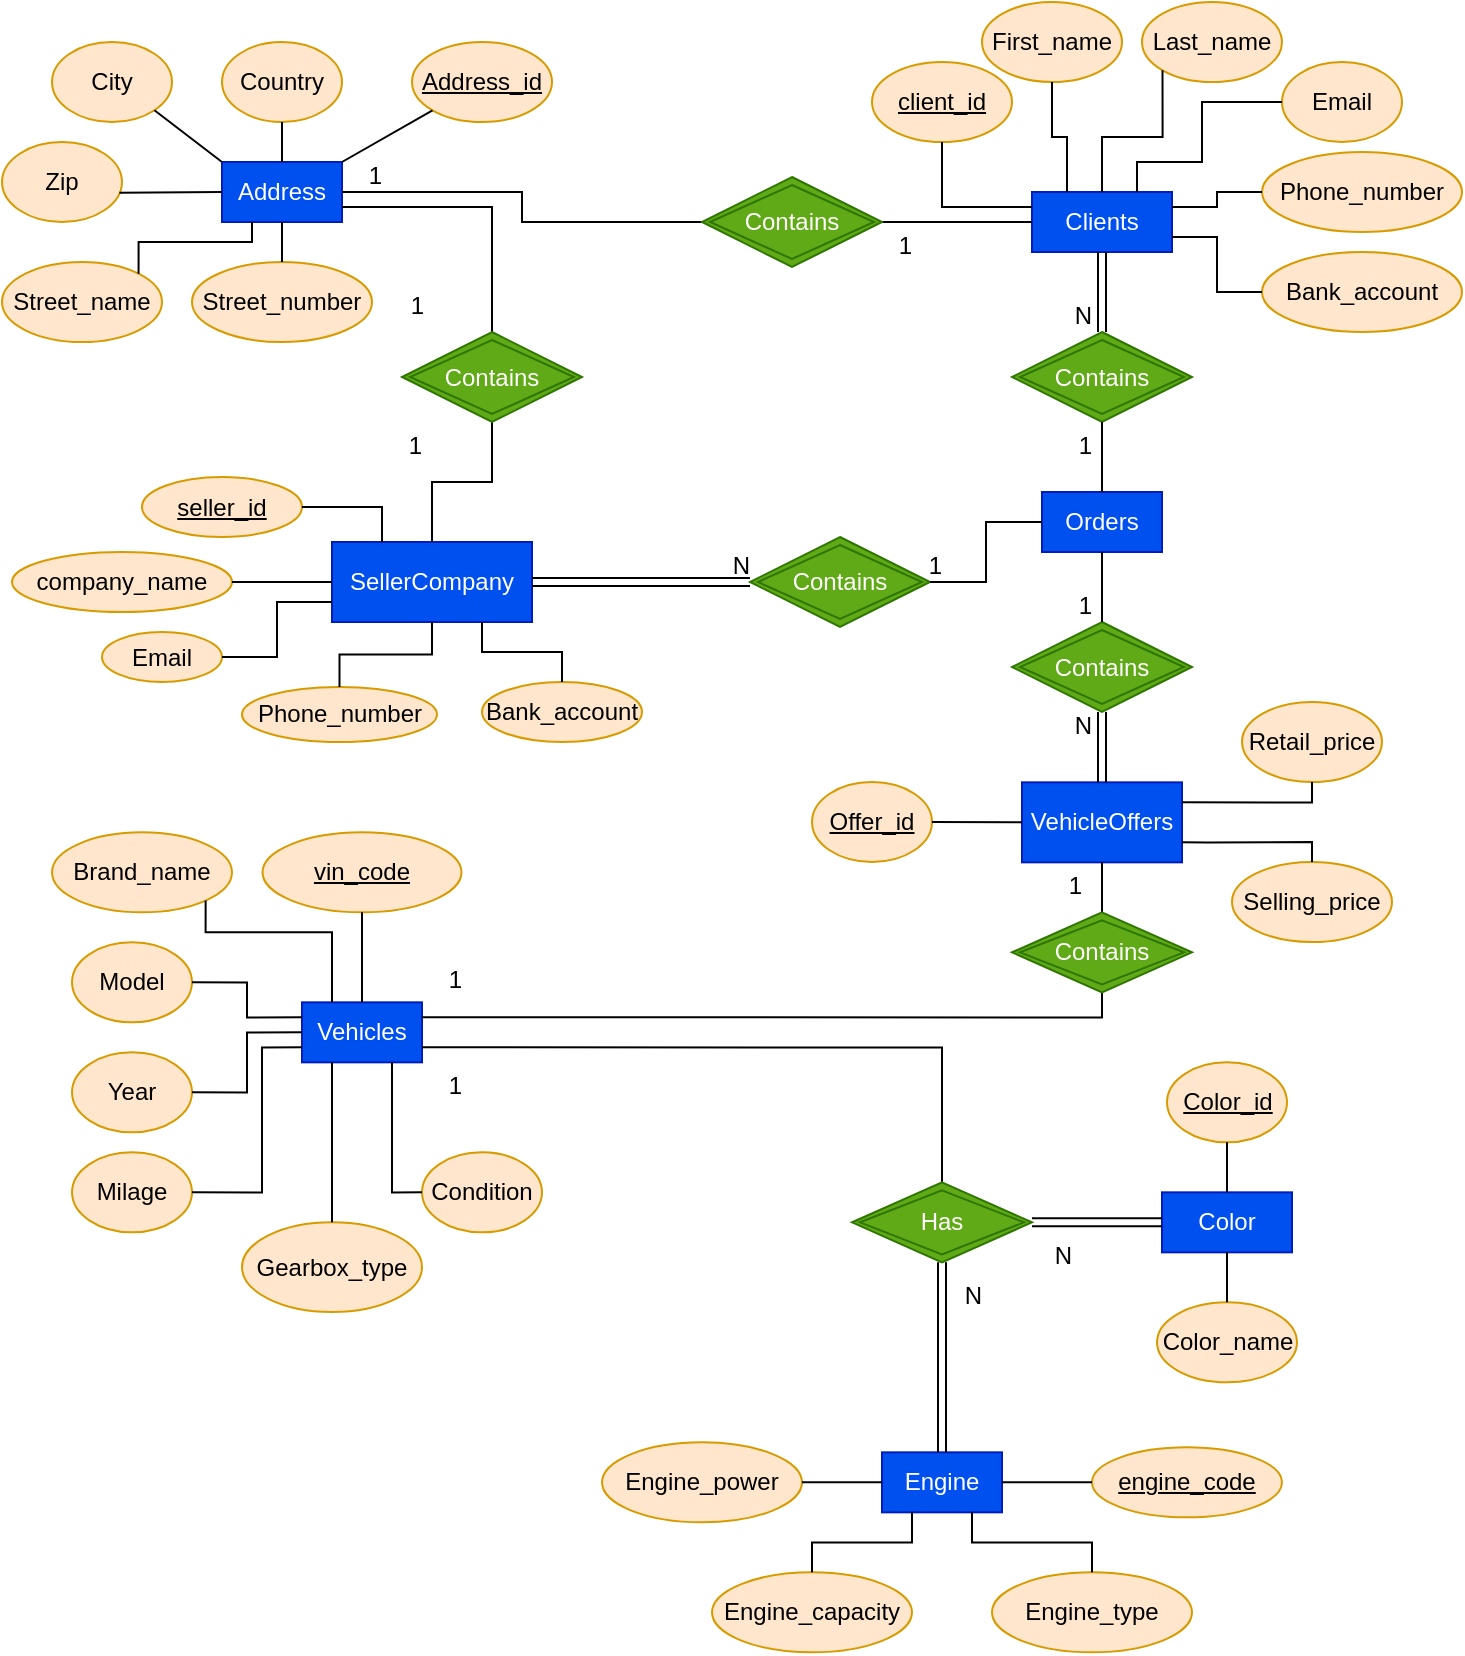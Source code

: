 <mxfile version="16.0.0" type="github">
  <diagram id="KzIHn6G7oRu6zTpSj9_W" name="Page-1">
    <mxGraphModel dx="1188" dy="639" grid="1" gridSize="10" guides="1" tooltips="1" connect="1" arrows="1" fold="1" page="1" pageScale="1" pageWidth="827" pageHeight="1169" math="0" shadow="0">
      <root>
        <mxCell id="0" />
        <mxCell id="1" parent="0" />
        <mxCell id="NZGxTVPPBpQnY7gY4zcs-7" value="Clients" style="rounded=0;whiteSpace=wrap;html=1;fillColor=#0050ef;strokeColor=#001DBC;fontColor=#ffffff;" parent="1" vertex="1">
          <mxGeometry x="555" y="105" width="70" height="30" as="geometry" />
        </mxCell>
        <mxCell id="NZGxTVPPBpQnY7gY4zcs-8" value="Address" style="rounded=0;whiteSpace=wrap;html=1;fillColor=#0050ef;fontColor=#ffffff;strokeColor=#001DBC;" parent="1" vertex="1">
          <mxGeometry x="150" y="90" width="60" height="30" as="geometry" />
        </mxCell>
        <mxCell id="NZGxTVPPBpQnY7gY4zcs-9" value="SellerCompany" style="rounded=0;whiteSpace=wrap;html=1;fillColor=#0050ef;fontColor=#ffffff;strokeColor=#001DBC;" parent="1" vertex="1">
          <mxGeometry x="205" y="280" width="100" height="40" as="geometry" />
        </mxCell>
        <mxCell id="NZGxTVPPBpQnY7gY4zcs-10" value="Orders" style="rounded=0;whiteSpace=wrap;html=1;fillColor=#0050ef;fontColor=#ffffff;strokeColor=#001DBC;" parent="1" vertex="1">
          <mxGeometry x="560" y="255" width="60" height="30" as="geometry" />
        </mxCell>
        <mxCell id="NZGxTVPPBpQnY7gY4zcs-11" value="VehicleOffers" style="rounded=0;whiteSpace=wrap;html=1;fillColor=#0050ef;fontColor=#ffffff;strokeColor=#001DBC;" parent="1" vertex="1">
          <mxGeometry x="550" y="400.17" width="80" height="40" as="geometry" />
        </mxCell>
        <mxCell id="NZGxTVPPBpQnY7gY4zcs-12" value="Vehicles" style="rounded=0;whiteSpace=wrap;html=1;fillColor=#0050ef;fontColor=#ffffff;strokeColor=#001DBC;" parent="1" vertex="1">
          <mxGeometry x="190" y="510.17" width="60" height="30" as="geometry" />
        </mxCell>
        <mxCell id="NZGxTVPPBpQnY7gY4zcs-13" value="Engine" style="rounded=0;whiteSpace=wrap;html=1;fillColor=#0050ef;fontColor=#ffffff;strokeColor=#001DBC;" parent="1" vertex="1">
          <mxGeometry x="480" y="735.17" width="60" height="30" as="geometry" />
        </mxCell>
        <mxCell id="NZGxTVPPBpQnY7gY4zcs-15" value="Color" style="rounded=0;whiteSpace=wrap;html=1;fillColor=#0050ef;fontColor=#ffffff;strokeColor=#001DBC;" parent="1" vertex="1">
          <mxGeometry x="620" y="605.17" width="65" height="30" as="geometry" />
        </mxCell>
        <mxCell id="NZGxTVPPBpQnY7gY4zcs-21" value="&lt;u&gt;client_id&lt;/u&gt;" style="ellipse;whiteSpace=wrap;html=1;fillColor=#ffe6cc;strokeColor=#d79b00;" parent="1" vertex="1">
          <mxGeometry x="475" y="40" width="70" height="40" as="geometry" />
        </mxCell>
        <mxCell id="NZGxTVPPBpQnY7gY4zcs-26" value="Phone_number" style="ellipse;whiteSpace=wrap;html=1;fillColor=#ffe6cc;strokeColor=#d79b00;" parent="1" vertex="1">
          <mxGeometry x="670" y="85" width="100" height="40" as="geometry" />
        </mxCell>
        <mxCell id="NZGxTVPPBpQnY7gY4zcs-27" value="Email" style="ellipse;whiteSpace=wrap;html=1;fillColor=#ffe6cc;strokeColor=#d79b00;" parent="1" vertex="1">
          <mxGeometry x="680" y="40" width="60" height="40" as="geometry" />
        </mxCell>
        <mxCell id="NZGxTVPPBpQnY7gY4zcs-40" value="&lt;u&gt;Address_id&lt;/u&gt;" style="ellipse;whiteSpace=wrap;html=1;fillColor=#ffe6cc;strokeColor=#d79b00;" parent="1" vertex="1">
          <mxGeometry x="245" y="30" width="70" height="40" as="geometry" />
        </mxCell>
        <mxCell id="NZGxTVPPBpQnY7gY4zcs-41" value="" style="endArrow=none;html=1;rounded=0;entryX=0;entryY=1;entryDx=0;entryDy=0;exitX=1;exitY=0;exitDx=0;exitDy=0;" parent="1" source="NZGxTVPPBpQnY7gY4zcs-8" target="NZGxTVPPBpQnY7gY4zcs-40" edge="1">
          <mxGeometry width="50" height="50" relative="1" as="geometry">
            <mxPoint x="390" y="320" as="sourcePoint" />
            <mxPoint x="440" y="270" as="targetPoint" />
          </mxGeometry>
        </mxCell>
        <mxCell id="NZGxTVPPBpQnY7gY4zcs-42" value="Country" style="ellipse;whiteSpace=wrap;html=1;fillColor=#ffe6cc;strokeColor=#d79b00;" parent="1" vertex="1">
          <mxGeometry x="150" y="30" width="60" height="40" as="geometry" />
        </mxCell>
        <mxCell id="NZGxTVPPBpQnY7gY4zcs-43" value="City" style="ellipse;whiteSpace=wrap;html=1;fillColor=#ffe6cc;strokeColor=#d79b00;" parent="1" vertex="1">
          <mxGeometry x="65" y="30" width="60" height="40" as="geometry" />
        </mxCell>
        <mxCell id="NZGxTVPPBpQnY7gY4zcs-44" value="Street_name" style="ellipse;whiteSpace=wrap;html=1;fillColor=#ffe6cc;strokeColor=#d79b00;" parent="1" vertex="1">
          <mxGeometry x="40" y="140" width="80" height="40" as="geometry" />
        </mxCell>
        <mxCell id="NZGxTVPPBpQnY7gY4zcs-45" value="Street_number" style="ellipse;whiteSpace=wrap;html=1;fillColor=#ffe6cc;strokeColor=#d79b00;" parent="1" vertex="1">
          <mxGeometry x="135" y="140" width="90" height="40" as="geometry" />
        </mxCell>
        <mxCell id="NZGxTVPPBpQnY7gY4zcs-49" value="" style="endArrow=none;html=1;rounded=0;entryX=0;entryY=0.5;entryDx=0;entryDy=0;edgeStyle=orthogonalEdgeStyle;exitX=1;exitY=0.5;exitDx=0;exitDy=0;" parent="1" source="wFBHhmgZutTLUgVW9beC-47" target="NZGxTVPPBpQnY7gY4zcs-7" edge="1">
          <mxGeometry relative="1" as="geometry">
            <mxPoint x="475" y="120" as="sourcePoint" />
            <mxPoint x="490" y="310" as="targetPoint" />
          </mxGeometry>
        </mxCell>
        <mxCell id="NZGxTVPPBpQnY7gY4zcs-50" value="1" style="resizable=0;html=1;align=right;verticalAlign=bottom;" parent="NZGxTVPPBpQnY7gY4zcs-49" connectable="0" vertex="1">
          <mxGeometry x="1" relative="1" as="geometry">
            <mxPoint x="-60" y="20" as="offset" />
          </mxGeometry>
        </mxCell>
        <mxCell id="NZGxTVPPBpQnY7gY4zcs-51" value="" style="endArrow=none;html=1;rounded=0;entryX=1;entryY=0.5;entryDx=0;entryDy=0;exitX=0;exitY=0.5;exitDx=0;exitDy=0;edgeStyle=orthogonalEdgeStyle;" parent="1" source="wFBHhmgZutTLUgVW9beC-47" target="NZGxTVPPBpQnY7gY4zcs-8" edge="1">
          <mxGeometry relative="1" as="geometry">
            <mxPoint x="395" y="120" as="sourcePoint" />
            <mxPoint x="490" y="290" as="targetPoint" />
          </mxGeometry>
        </mxCell>
        <mxCell id="NZGxTVPPBpQnY7gY4zcs-52" value="1" style="resizable=0;html=1;align=right;verticalAlign=bottom;" parent="NZGxTVPPBpQnY7gY4zcs-51" connectable="0" vertex="1">
          <mxGeometry x="1" relative="1" as="geometry">
            <mxPoint x="20" as="offset" />
          </mxGeometry>
        </mxCell>
        <mxCell id="NZGxTVPPBpQnY7gY4zcs-53" value="" style="endArrow=none;html=1;rounded=0;entryX=0.5;entryY=1;entryDx=0;entryDy=0;exitX=0.5;exitY=0;exitDx=0;exitDy=0;" parent="1" source="NZGxTVPPBpQnY7gY4zcs-8" target="NZGxTVPPBpQnY7gY4zcs-42" edge="1">
          <mxGeometry width="50" height="50" relative="1" as="geometry">
            <mxPoint x="205" y="100" as="sourcePoint" />
            <mxPoint x="255" y="65" as="targetPoint" />
          </mxGeometry>
        </mxCell>
        <mxCell id="NZGxTVPPBpQnY7gY4zcs-54" value="" style="endArrow=none;html=1;rounded=0;entryX=1;entryY=1;entryDx=0;entryDy=0;exitX=0;exitY=0;exitDx=0;exitDy=0;exitPerimeter=0;" parent="1" source="NZGxTVPPBpQnY7gY4zcs-8" target="NZGxTVPPBpQnY7gY4zcs-43" edge="1">
          <mxGeometry width="50" height="50" relative="1" as="geometry">
            <mxPoint x="190" y="100" as="sourcePoint" />
            <mxPoint x="170" y="65" as="targetPoint" />
          </mxGeometry>
        </mxCell>
        <mxCell id="NZGxTVPPBpQnY7gY4zcs-56" value="" style="endArrow=none;html=1;rounded=0;entryX=0.5;entryY=0;entryDx=0;entryDy=0;exitX=0.5;exitY=1;exitDx=0;exitDy=0;" parent="1" source="NZGxTVPPBpQnY7gY4zcs-8" target="NZGxTVPPBpQnY7gY4zcs-45" edge="1">
          <mxGeometry width="50" height="50" relative="1" as="geometry">
            <mxPoint x="160" y="130" as="sourcePoint" />
            <mxPoint x="130" y="140" as="targetPoint" />
          </mxGeometry>
        </mxCell>
        <mxCell id="NZGxTVPPBpQnY7gY4zcs-58" value="First_name" style="ellipse;whiteSpace=wrap;html=1;fillColor=#ffe6cc;strokeColor=#d79b00;" parent="1" vertex="1">
          <mxGeometry x="530" y="10" width="70" height="40" as="geometry" />
        </mxCell>
        <mxCell id="NZGxTVPPBpQnY7gY4zcs-59" value="Last_name" style="ellipse;whiteSpace=wrap;html=1;fillColor=#ffe6cc;strokeColor=#d79b00;" parent="1" vertex="1">
          <mxGeometry x="610" y="10" width="70" height="40" as="geometry" />
        </mxCell>
        <mxCell id="NZGxTVPPBpQnY7gY4zcs-62" value="Bank_account" style="ellipse;whiteSpace=wrap;html=1;fillColor=#ffe6cc;strokeColor=#d79b00;" parent="1" vertex="1">
          <mxGeometry x="670" y="135.0" width="100" height="40" as="geometry" />
        </mxCell>
        <mxCell id="NZGxTVPPBpQnY7gY4zcs-63" value="Zip" style="ellipse;whiteSpace=wrap;html=1;fillColor=#ffe6cc;strokeColor=#d79b00;" parent="1" vertex="1">
          <mxGeometry x="40" y="80" width="60" height="40" as="geometry" />
        </mxCell>
        <mxCell id="NZGxTVPPBpQnY7gY4zcs-68" value="Phone_number" style="ellipse;whiteSpace=wrap;html=1;fillColor=#ffe6cc;strokeColor=#d79b00;" parent="1" vertex="1">
          <mxGeometry x="160" y="352.5" width="97.5" height="27.5" as="geometry" />
        </mxCell>
        <mxCell id="NZGxTVPPBpQnY7gY4zcs-69" value="Email" style="ellipse;whiteSpace=wrap;html=1;fillColor=#ffe6cc;strokeColor=#d79b00;" parent="1" vertex="1">
          <mxGeometry x="90" y="325" width="60" height="25" as="geometry" />
        </mxCell>
        <mxCell id="NZGxTVPPBpQnY7gY4zcs-70" value="company_name" style="ellipse;whiteSpace=wrap;html=1;fillColor=#ffe6cc;strokeColor=#d79b00;" parent="1" vertex="1">
          <mxGeometry x="45" y="285" width="110" height="30" as="geometry" />
        </mxCell>
        <mxCell id="NZGxTVPPBpQnY7gY4zcs-71" value="&lt;u&gt;seller_id&lt;/u&gt;" style="ellipse;whiteSpace=wrap;html=1;fillColor=#ffe6cc;strokeColor=#d79b00;" parent="1" vertex="1">
          <mxGeometry x="110" y="247.5" width="80" height="30" as="geometry" />
        </mxCell>
        <mxCell id="NZGxTVPPBpQnY7gY4zcs-72" value="Bank_account" style="ellipse;whiteSpace=wrap;html=1;fillColor=#ffe6cc;strokeColor=#d79b00;" parent="1" vertex="1">
          <mxGeometry x="280" y="350" width="80" height="30" as="geometry" />
        </mxCell>
        <mxCell id="NZGxTVPPBpQnY7gY4zcs-74" value="" style="endArrow=none;html=1;rounded=0;entryX=0.978;entryY=0.634;entryDx=0;entryDy=0;exitX=0;exitY=0.5;exitDx=0;exitDy=0;entryPerimeter=0;" parent="1" source="NZGxTVPPBpQnY7gY4zcs-8" target="NZGxTVPPBpQnY7gY4zcs-63" edge="1">
          <mxGeometry width="50" height="50" relative="1" as="geometry">
            <mxPoint x="195" y="120" as="sourcePoint" />
            <mxPoint x="230" y="140" as="targetPoint" />
          </mxGeometry>
        </mxCell>
        <mxCell id="NZGxTVPPBpQnY7gY4zcs-89" value="" style="endArrow=none;html=1;rounded=0;entryX=0.5;entryY=0;entryDx=0;entryDy=0;exitX=0.5;exitY=1;exitDx=0;exitDy=0;edgeStyle=orthogonalEdgeStyle;" parent="1" source="wFBHhmgZutTLUgVW9beC-30" target="NZGxTVPPBpQnY7gY4zcs-9" edge="1">
          <mxGeometry relative="1" as="geometry">
            <mxPoint x="255" y="245" as="sourcePoint" />
            <mxPoint x="590" y="350" as="targetPoint" />
          </mxGeometry>
        </mxCell>
        <mxCell id="NZGxTVPPBpQnY7gY4zcs-90" value="1" style="resizable=0;html=1;align=right;verticalAlign=bottom;direction=south;" parent="NZGxTVPPBpQnY7gY4zcs-89" connectable="0" vertex="1">
          <mxGeometry x="1" relative="1" as="geometry">
            <mxPoint x="-5" y="-40" as="offset" />
          </mxGeometry>
        </mxCell>
        <mxCell id="NZGxTVPPBpQnY7gY4zcs-91" value="" style="endArrow=none;html=1;rounded=0;entryX=1;entryY=0.75;entryDx=0;entryDy=0;edgeStyle=orthogonalEdgeStyle;exitX=0.5;exitY=0;exitDx=0;exitDy=0;" parent="1" source="wFBHhmgZutTLUgVW9beC-30" target="NZGxTVPPBpQnY7gY4zcs-8" edge="1">
          <mxGeometry relative="1" as="geometry">
            <mxPoint x="270" y="150" as="sourcePoint" />
            <mxPoint x="590" y="320" as="targetPoint" />
            <Array as="points">
              <mxPoint x="285" y="113" />
            </Array>
          </mxGeometry>
        </mxCell>
        <mxCell id="NZGxTVPPBpQnY7gY4zcs-92" value="1" style="resizable=0;html=1;align=right;verticalAlign=bottom;" parent="NZGxTVPPBpQnY7gY4zcs-91" connectable="0" vertex="1">
          <mxGeometry x="1" relative="1" as="geometry">
            <mxPoint x="41" y="58" as="offset" />
          </mxGeometry>
        </mxCell>
        <mxCell id="NZGxTVPPBpQnY7gY4zcs-99" value="Contains" style="shape=rhombus;double=1;perimeter=rhombusPerimeter;whiteSpace=wrap;html=1;align=center;fillColor=#60a917;fontColor=#ffffff;strokeColor=#2D7600;" parent="1" vertex="1">
          <mxGeometry x="414" y="277.5" width="90" height="45" as="geometry" />
        </mxCell>
        <mxCell id="NZGxTVPPBpQnY7gY4zcs-100" value="Contains" style="shape=rhombus;double=1;perimeter=rhombusPerimeter;whiteSpace=wrap;html=1;align=center;fillColor=#60a917;fontColor=#ffffff;strokeColor=#2D7600;" parent="1" vertex="1">
          <mxGeometry x="545" y="320" width="90" height="45" as="geometry" />
        </mxCell>
        <mxCell id="NZGxTVPPBpQnY7gY4zcs-101" value="Contains" style="shape=rhombus;double=1;perimeter=rhombusPerimeter;whiteSpace=wrap;html=1;align=center;fillColor=#60a917;fontColor=#ffffff;strokeColor=#2D7600;" parent="1" vertex="1">
          <mxGeometry x="545" y="175" width="90" height="45" as="geometry" />
        </mxCell>
        <mxCell id="NZGxTVPPBpQnY7gY4zcs-119" value="&lt;u&gt;Offer_id&lt;/u&gt;" style="ellipse;whiteSpace=wrap;html=1;fillColor=#ffe6cc;strokeColor=#d79b00;" parent="1" vertex="1">
          <mxGeometry x="445" y="400" width="60" height="40" as="geometry" />
        </mxCell>
        <mxCell id="NZGxTVPPBpQnY7gY4zcs-122" value="" style="endArrow=none;html=1;rounded=0;exitX=0;exitY=0.5;exitDx=0;exitDy=0;entryX=1;entryY=0.5;entryDx=0;entryDy=0;" parent="1" source="NZGxTVPPBpQnY7gY4zcs-11" target="NZGxTVPPBpQnY7gY4zcs-119" edge="1">
          <mxGeometry width="50" height="50" relative="1" as="geometry">
            <mxPoint x="530" y="370" as="sourcePoint" />
            <mxPoint x="530" y="380" as="targetPoint" />
          </mxGeometry>
        </mxCell>
        <mxCell id="NZGxTVPPBpQnY7gY4zcs-126" value="" style="endArrow=none;html=1;rounded=0;entryX=0.5;entryY=1;entryDx=0;entryDy=0;exitX=0.5;exitY=0;exitDx=0;exitDy=0;" parent="1" source="wFBHhmgZutTLUgVW9beC-28" target="NZGxTVPPBpQnY7gY4zcs-11" edge="1">
          <mxGeometry relative="1" as="geometry">
            <mxPoint x="610" y="460" as="sourcePoint" />
            <mxPoint x="520" y="460" as="targetPoint" />
          </mxGeometry>
        </mxCell>
        <mxCell id="NZGxTVPPBpQnY7gY4zcs-127" value="1" style="resizable=0;html=1;align=right;verticalAlign=bottom;" parent="NZGxTVPPBpQnY7gY4zcs-126" connectable="0" vertex="1">
          <mxGeometry x="1" relative="1" as="geometry">
            <mxPoint x="-10" y="20" as="offset" />
          </mxGeometry>
        </mxCell>
        <mxCell id="NZGxTVPPBpQnY7gY4zcs-128" value="" style="endArrow=none;html=1;rounded=0;entryX=1;entryY=0.25;entryDx=0;entryDy=0;edgeStyle=orthogonalEdgeStyle;exitX=0.5;exitY=1;exitDx=0;exitDy=0;" parent="1" source="wFBHhmgZutTLUgVW9beC-28" target="NZGxTVPPBpQnY7gY4zcs-12" edge="1">
          <mxGeometry relative="1" as="geometry">
            <mxPoint x="590" y="550" as="sourcePoint" />
            <mxPoint x="500" y="490" as="targetPoint" />
          </mxGeometry>
        </mxCell>
        <mxCell id="NZGxTVPPBpQnY7gY4zcs-129" value="1" style="resizable=0;html=1;align=right;verticalAlign=bottom;" parent="NZGxTVPPBpQnY7gY4zcs-128" connectable="0" vertex="1">
          <mxGeometry x="1" relative="1" as="geometry">
            <mxPoint x="20" y="-10" as="offset" />
          </mxGeometry>
        </mxCell>
        <mxCell id="NZGxTVPPBpQnY7gY4zcs-130" value="Brand_name" style="ellipse;whiteSpace=wrap;html=1;fillColor=#ffe6cc;strokeColor=#d79b00;" parent="1" vertex="1">
          <mxGeometry x="65" y="425.17" width="90" height="40" as="geometry" />
        </mxCell>
        <mxCell id="NZGxTVPPBpQnY7gY4zcs-132" value="Model" style="ellipse;whiteSpace=wrap;html=1;fillColor=#ffe6cc;strokeColor=#d79b00;" parent="1" vertex="1">
          <mxGeometry x="75" y="480.17" width="60" height="40" as="geometry" />
        </mxCell>
        <mxCell id="NZGxTVPPBpQnY7gY4zcs-134" value="Milage" style="ellipse;whiteSpace=wrap;html=1;fillColor=#ffe6cc;strokeColor=#d79b00;" parent="1" vertex="1">
          <mxGeometry x="75" y="585.17" width="60" height="40" as="geometry" />
        </mxCell>
        <mxCell id="NZGxTVPPBpQnY7gY4zcs-135" value="Year" style="ellipse;whiteSpace=wrap;html=1;fillColor=#ffe6cc;strokeColor=#d79b00;" parent="1" vertex="1">
          <mxGeometry x="75" y="535.17" width="60" height="40" as="geometry" />
        </mxCell>
        <mxCell id="NZGxTVPPBpQnY7gY4zcs-138" value="&lt;div&gt;&lt;u&gt;vin_code&lt;/u&gt;&lt;/div&gt;" style="ellipse;whiteSpace=wrap;html=1;fillColor=#ffe6cc;strokeColor=#d79b00;" parent="1" vertex="1">
          <mxGeometry x="170.25" y="425.17" width="99.5" height="40" as="geometry" />
        </mxCell>
        <mxCell id="NZGxTVPPBpQnY7gY4zcs-163" value="Color_name" style="ellipse;whiteSpace=wrap;html=1;fillColor=#ffe6cc;strokeColor=#d79b00;" parent="1" vertex="1">
          <mxGeometry x="617.5" y="660.17" width="70" height="40" as="geometry" />
        </mxCell>
        <mxCell id="NZGxTVPPBpQnY7gY4zcs-164" value="&lt;u&gt;Color_id&lt;/u&gt;" style="ellipse;whiteSpace=wrap;html=1;fillColor=#ffe6cc;strokeColor=#d79b00;" parent="1" vertex="1">
          <mxGeometry x="622.5" y="540.17" width="60" height="40" as="geometry" />
        </mxCell>
        <mxCell id="NZGxTVPPBpQnY7gY4zcs-166" value="" style="endArrow=none;html=1;rounded=0;entryX=0.5;entryY=1;entryDx=0;entryDy=0;exitX=0.5;exitY=0;exitDx=0;exitDy=0;" parent="1" source="NZGxTVPPBpQnY7gY4zcs-163" target="NZGxTVPPBpQnY7gY4zcs-15" edge="1">
          <mxGeometry width="50" height="50" relative="1" as="geometry">
            <mxPoint x="900" y="635.17" as="sourcePoint" />
            <mxPoint x="900" y="615.17" as="targetPoint" />
          </mxGeometry>
        </mxCell>
        <mxCell id="NZGxTVPPBpQnY7gY4zcs-169" value="Gearbox_type" style="ellipse;whiteSpace=wrap;html=1;fillColor=#ffe6cc;strokeColor=#d79b00;" parent="1" vertex="1">
          <mxGeometry x="160" y="620.17" width="90" height="44.83" as="geometry" />
        </mxCell>
        <mxCell id="NZGxTVPPBpQnY7gY4zcs-173" value="" style="endArrow=none;html=1;rounded=0;exitX=0.5;exitY=0;exitDx=0;exitDy=0;entryX=0.5;entryY=1;entryDx=0;entryDy=0;" parent="1" source="NZGxTVPPBpQnY7gY4zcs-15" target="NZGxTVPPBpQnY7gY4zcs-164" edge="1">
          <mxGeometry width="50" height="50" relative="1" as="geometry">
            <mxPoint x="490" y="665.17" as="sourcePoint" />
            <mxPoint x="465" y="700.17" as="targetPoint" />
          </mxGeometry>
        </mxCell>
        <mxCell id="NZGxTVPPBpQnY7gY4zcs-179" value="&lt;u&gt;engine_code&lt;/u&gt;" style="ellipse;whiteSpace=wrap;html=1;fillColor=#ffe6cc;strokeColor=#d79b00;" parent="1" vertex="1">
          <mxGeometry x="585" y="732.67" width="95" height="35" as="geometry" />
        </mxCell>
        <mxCell id="NZGxTVPPBpQnY7gY4zcs-180" value="" style="endArrow=none;html=1;rounded=0;exitX=1;exitY=0.5;exitDx=0;exitDy=0;entryX=0;entryY=0.5;entryDx=0;entryDy=0;" parent="1" source="NZGxTVPPBpQnY7gY4zcs-13" target="NZGxTVPPBpQnY7gY4zcs-179" edge="1">
          <mxGeometry width="50" height="50" relative="1" as="geometry">
            <mxPoint x="580" y="725.17" as="sourcePoint" />
            <mxPoint x="630" y="675.17" as="targetPoint" />
          </mxGeometry>
        </mxCell>
        <mxCell id="NZGxTVPPBpQnY7gY4zcs-188" value="" style="endArrow=none;html=1;rounded=0;entryX=1;entryY=0.75;entryDx=0;entryDy=0;edgeStyle=orthogonalEdgeStyle;exitX=0.5;exitY=0;exitDx=0;exitDy=0;" parent="1" source="wFBHhmgZutTLUgVW9beC-29" target="NZGxTVPPBpQnY7gY4zcs-12" edge="1">
          <mxGeometry relative="1" as="geometry">
            <mxPoint x="520" y="560" as="sourcePoint" />
            <mxPoint x="600" y="510" as="targetPoint" />
          </mxGeometry>
        </mxCell>
        <mxCell id="NZGxTVPPBpQnY7gY4zcs-189" value="1" style="resizable=0;html=1;align=right;verticalAlign=bottom;" parent="NZGxTVPPBpQnY7gY4zcs-188" connectable="0" vertex="1">
          <mxGeometry x="1" relative="1" as="geometry">
            <mxPoint x="21" y="28" as="offset" />
          </mxGeometry>
        </mxCell>
        <mxCell id="NZGxTVPPBpQnY7gY4zcs-193" value="Condition" style="ellipse;whiteSpace=wrap;html=1;fillColor=#ffe6cc;strokeColor=#d79b00;" parent="1" vertex="1">
          <mxGeometry x="250" y="585.17" width="60" height="40" as="geometry" />
        </mxCell>
        <mxCell id="NZGxTVPPBpQnY7gY4zcs-198" value="Selling_price" style="ellipse;whiteSpace=wrap;html=1;fillColor=#ffe6cc;strokeColor=#d79b00;" parent="1" vertex="1">
          <mxGeometry x="655" y="440" width="80" height="40" as="geometry" />
        </mxCell>
        <mxCell id="NZGxTVPPBpQnY7gY4zcs-199" value="Retail_price" style="ellipse;whiteSpace=wrap;html=1;fillColor=#ffe6cc;strokeColor=#d79b00;" parent="1" vertex="1">
          <mxGeometry x="660" y="360" width="70" height="40" as="geometry" />
        </mxCell>
        <mxCell id="NZGxTVPPBpQnY7gY4zcs-206" value="Engine_capacity" style="ellipse;whiteSpace=wrap;html=1;fillColor=#ffe6cc;strokeColor=#d79b00;" parent="1" vertex="1">
          <mxGeometry x="395" y="795.17" width="100" height="40" as="geometry" />
        </mxCell>
        <mxCell id="NZGxTVPPBpQnY7gY4zcs-210" value="Engine_type" style="ellipse;whiteSpace=wrap;html=1;fillColor=#ffe6cc;strokeColor=#d79b00;" parent="1" vertex="1">
          <mxGeometry x="535" y="795.17" width="100" height="40" as="geometry" />
        </mxCell>
        <mxCell id="NZGxTVPPBpQnY7gY4zcs-215" value="Engine_power" style="ellipse;whiteSpace=wrap;html=1;fillColor=#ffe6cc;strokeColor=#d79b00;" parent="1" vertex="1">
          <mxGeometry x="340" y="730.17" width="100" height="40" as="geometry" />
        </mxCell>
        <mxCell id="wFBHhmgZutTLUgVW9beC-4" value="" style="endArrow=none;html=1;rounded=0;entryX=0.75;entryY=1;entryDx=0;entryDy=0;exitX=0.5;exitY=0;exitDx=0;exitDy=0;edgeStyle=orthogonalEdgeStyle;" edge="1" parent="1" source="NZGxTVPPBpQnY7gY4zcs-210" target="NZGxTVPPBpQnY7gY4zcs-13">
          <mxGeometry width="50" height="50" relative="1" as="geometry">
            <mxPoint x="780" y="845.17" as="sourcePoint" />
            <mxPoint x="830" y="795.17" as="targetPoint" />
          </mxGeometry>
        </mxCell>
        <mxCell id="wFBHhmgZutTLUgVW9beC-5" value="" style="endArrow=none;html=1;rounded=0;entryX=0.25;entryY=1;entryDx=0;entryDy=0;exitX=0.5;exitY=0;exitDx=0;exitDy=0;edgeStyle=orthogonalEdgeStyle;" edge="1" parent="1" source="NZGxTVPPBpQnY7gY4zcs-206" target="NZGxTVPPBpQnY7gY4zcs-13">
          <mxGeometry width="50" height="50" relative="1" as="geometry">
            <mxPoint x="780" y="845.17" as="sourcePoint" />
            <mxPoint x="830" y="795.17" as="targetPoint" />
          </mxGeometry>
        </mxCell>
        <mxCell id="wFBHhmgZutTLUgVW9beC-6" value="" style="endArrow=none;html=1;rounded=0;entryX=0;entryY=0.5;entryDx=0;entryDy=0;exitX=1;exitY=0.5;exitDx=0;exitDy=0;edgeStyle=orthogonalEdgeStyle;" edge="1" parent="1" source="NZGxTVPPBpQnY7gY4zcs-215" target="NZGxTVPPBpQnY7gY4zcs-13">
          <mxGeometry width="50" height="50" relative="1" as="geometry">
            <mxPoint x="780" y="845.17" as="sourcePoint" />
            <mxPoint x="830" y="795.17" as="targetPoint" />
          </mxGeometry>
        </mxCell>
        <mxCell id="wFBHhmgZutTLUgVW9beC-12" value="" style="shape=link;html=1;rounded=0;exitX=0;exitY=0.5;exitDx=0;exitDy=0;edgeStyle=orthogonalEdgeStyle;entryX=1;entryY=0.5;entryDx=0;entryDy=0;" edge="1" parent="1" source="NZGxTVPPBpQnY7gY4zcs-15" target="wFBHhmgZutTLUgVW9beC-29">
          <mxGeometry relative="1" as="geometry">
            <mxPoint x="520" y="200.17" as="sourcePoint" />
            <mxPoint x="570" y="590" as="targetPoint" />
          </mxGeometry>
        </mxCell>
        <mxCell id="wFBHhmgZutTLUgVW9beC-13" value="N" style="resizable=0;html=1;align=right;verticalAlign=bottom;" connectable="0" vertex="1" parent="wFBHhmgZutTLUgVW9beC-12">
          <mxGeometry x="1" relative="1" as="geometry">
            <mxPoint x="20" y="25" as="offset" />
          </mxGeometry>
        </mxCell>
        <mxCell id="wFBHhmgZutTLUgVW9beC-15" value="" style="shape=link;html=1;rounded=0;exitX=0.5;exitY=0;exitDx=0;exitDy=0;edgeStyle=orthogonalEdgeStyle;entryX=0.5;entryY=1;entryDx=0;entryDy=0;" edge="1" parent="1" source="NZGxTVPPBpQnY7gY4zcs-13" target="wFBHhmgZutTLUgVW9beC-29">
          <mxGeometry relative="1" as="geometry">
            <mxPoint x="630" y="630.17" as="sourcePoint" />
            <mxPoint x="490" y="650" as="targetPoint" />
          </mxGeometry>
        </mxCell>
        <mxCell id="wFBHhmgZutTLUgVW9beC-16" value="N" style="resizable=0;html=1;align=right;verticalAlign=bottom;" connectable="0" vertex="1" parent="wFBHhmgZutTLUgVW9beC-15">
          <mxGeometry x="1" relative="1" as="geometry">
            <mxPoint x="20" y="25" as="offset" />
          </mxGeometry>
        </mxCell>
        <mxCell id="wFBHhmgZutTLUgVW9beC-17" value="" style="endArrow=none;html=1;rounded=0;exitX=1;exitY=0.25;exitDx=0;exitDy=0;entryX=0.5;entryY=1;entryDx=0;entryDy=0;edgeStyle=orthogonalEdgeStyle;" edge="1" parent="1" source="NZGxTVPPBpQnY7gY4zcs-11" target="NZGxTVPPBpQnY7gY4zcs-199">
          <mxGeometry width="50" height="50" relative="1" as="geometry">
            <mxPoint x="560" y="430.17" as="sourcePoint" />
            <mxPoint x="515" y="430" as="targetPoint" />
          </mxGeometry>
        </mxCell>
        <mxCell id="wFBHhmgZutTLUgVW9beC-18" value="" style="endArrow=none;html=1;rounded=0;exitX=1;exitY=0.75;exitDx=0;exitDy=0;entryX=0.5;entryY=0;entryDx=0;entryDy=0;edgeStyle=orthogonalEdgeStyle;" edge="1" parent="1" source="NZGxTVPPBpQnY7gY4zcs-11" target="NZGxTVPPBpQnY7gY4zcs-198">
          <mxGeometry width="50" height="50" relative="1" as="geometry">
            <mxPoint x="640" y="420.17" as="sourcePoint" />
            <mxPoint x="705" y="410" as="targetPoint" />
          </mxGeometry>
        </mxCell>
        <mxCell id="wFBHhmgZutTLUgVW9beC-19" value="" style="endArrow=none;html=1;rounded=0;exitX=0.5;exitY=1;exitDx=0;exitDy=0;entryX=0.5;entryY=0;entryDx=0;entryDy=0;edgeStyle=orthogonalEdgeStyle;" edge="1" parent="1" source="NZGxTVPPBpQnY7gY4zcs-138" target="NZGxTVPPBpQnY7gY4zcs-12">
          <mxGeometry width="50" height="50" relative="1" as="geometry">
            <mxPoint x="470" y="395.34" as="sourcePoint" />
            <mxPoint x="535" y="405.17" as="targetPoint" />
          </mxGeometry>
        </mxCell>
        <mxCell id="wFBHhmgZutTLUgVW9beC-20" value="" style="endArrow=none;html=1;rounded=0;exitX=1;exitY=1;exitDx=0;exitDy=0;entryX=0.25;entryY=0;entryDx=0;entryDy=0;edgeStyle=orthogonalEdgeStyle;" edge="1" parent="1" source="NZGxTVPPBpQnY7gY4zcs-130" target="NZGxTVPPBpQnY7gY4zcs-12">
          <mxGeometry width="50" height="50" relative="1" as="geometry">
            <mxPoint x="230" y="475.17" as="sourcePoint" />
            <mxPoint x="230" y="520.17" as="targetPoint" />
            <Array as="points">
              <mxPoint x="142" y="475.17" />
              <mxPoint x="205" y="475.17" />
            </Array>
          </mxGeometry>
        </mxCell>
        <mxCell id="wFBHhmgZutTLUgVW9beC-22" value="" style="endArrow=none;html=1;rounded=0;exitX=1;exitY=0.5;exitDx=0;exitDy=0;entryX=0;entryY=0.25;entryDx=0;entryDy=0;edgeStyle=orthogonalEdgeStyle;" edge="1" parent="1" source="NZGxTVPPBpQnY7gY4zcs-132" target="NZGxTVPPBpQnY7gY4zcs-12">
          <mxGeometry width="50" height="50" relative="1" as="geometry">
            <mxPoint x="230" y="475.17" as="sourcePoint" />
            <mxPoint x="230" y="520.17" as="targetPoint" />
          </mxGeometry>
        </mxCell>
        <mxCell id="wFBHhmgZutTLUgVW9beC-23" value="" style="endArrow=none;html=1;rounded=0;exitX=1;exitY=0.5;exitDx=0;exitDy=0;entryX=0;entryY=0.5;entryDx=0;entryDy=0;edgeStyle=orthogonalEdgeStyle;" edge="1" parent="1" source="NZGxTVPPBpQnY7gY4zcs-135" target="NZGxTVPPBpQnY7gY4zcs-12">
          <mxGeometry width="50" height="50" relative="1" as="geometry">
            <mxPoint x="230" y="475.17" as="sourcePoint" />
            <mxPoint x="230" y="520.17" as="targetPoint" />
          </mxGeometry>
        </mxCell>
        <mxCell id="wFBHhmgZutTLUgVW9beC-24" value="" style="endArrow=none;html=1;rounded=0;exitX=1;exitY=0.5;exitDx=0;exitDy=0;entryX=0;entryY=0.75;entryDx=0;entryDy=0;edgeStyle=orthogonalEdgeStyle;" edge="1" parent="1" source="NZGxTVPPBpQnY7gY4zcs-134" target="NZGxTVPPBpQnY7gY4zcs-12">
          <mxGeometry width="50" height="50" relative="1" as="geometry">
            <mxPoint x="230" y="475.17" as="sourcePoint" />
            <mxPoint x="230" y="520.17" as="targetPoint" />
            <Array as="points">
              <mxPoint x="170" y="605.17" />
              <mxPoint x="170" y="533.17" />
            </Array>
          </mxGeometry>
        </mxCell>
        <mxCell id="wFBHhmgZutTLUgVW9beC-26" value="" style="endArrow=none;html=1;rounded=0;exitX=0.25;exitY=1;exitDx=0;exitDy=0;entryX=0.5;entryY=0;entryDx=0;entryDy=0;edgeStyle=orthogonalEdgeStyle;" edge="1" parent="1" source="NZGxTVPPBpQnY7gY4zcs-12" target="NZGxTVPPBpQnY7gY4zcs-169">
          <mxGeometry width="50" height="50" relative="1" as="geometry">
            <mxPoint x="230" y="475.17" as="sourcePoint" />
            <mxPoint x="230" y="520.17" as="targetPoint" />
          </mxGeometry>
        </mxCell>
        <mxCell id="wFBHhmgZutTLUgVW9beC-27" value="" style="endArrow=none;html=1;rounded=0;exitX=0.75;exitY=1;exitDx=0;exitDy=0;entryX=0;entryY=0.5;entryDx=0;entryDy=0;edgeStyle=orthogonalEdgeStyle;" edge="1" parent="1" source="NZGxTVPPBpQnY7gY4zcs-12" target="NZGxTVPPBpQnY7gY4zcs-193">
          <mxGeometry width="50" height="50" relative="1" as="geometry">
            <mxPoint x="230" y="475.17" as="sourcePoint" />
            <mxPoint x="230" y="520.17" as="targetPoint" />
          </mxGeometry>
        </mxCell>
        <mxCell id="wFBHhmgZutTLUgVW9beC-28" value="Contains" style="shape=rhombus;double=1;perimeter=rhombusPerimeter;whiteSpace=wrap;html=1;align=center;fillColor=#60a917;fontColor=#ffffff;strokeColor=#2D7600;" vertex="1" parent="1">
          <mxGeometry x="545" y="465.17" width="90" height="40" as="geometry" />
        </mxCell>
        <mxCell id="wFBHhmgZutTLUgVW9beC-29" value="Has" style="shape=rhombus;double=1;perimeter=rhombusPerimeter;whiteSpace=wrap;html=1;align=center;fillColor=#60a917;fontColor=#ffffff;strokeColor=#2D7600;" vertex="1" parent="1">
          <mxGeometry x="465" y="600.17" width="90" height="40" as="geometry" />
        </mxCell>
        <mxCell id="wFBHhmgZutTLUgVW9beC-30" value="Contains" style="shape=rhombus;double=1;perimeter=rhombusPerimeter;whiteSpace=wrap;html=1;align=center;fillColor=#60a917;fontColor=#ffffff;strokeColor=#2D7600;" vertex="1" parent="1">
          <mxGeometry x="240" y="175" width="90" height="45" as="geometry" />
        </mxCell>
        <mxCell id="wFBHhmgZutTLUgVW9beC-33" value="" style="endArrow=none;html=1;rounded=0;entryX=0.5;entryY=1;entryDx=0;entryDy=0;exitX=0;exitY=0.25;exitDx=0;exitDy=0;edgeStyle=orthogonalEdgeStyle;" edge="1" parent="1" source="NZGxTVPPBpQnY7gY4zcs-7" target="NZGxTVPPBpQnY7gY4zcs-21">
          <mxGeometry width="50" height="50" relative="1" as="geometry">
            <mxPoint x="220" y="100" as="sourcePoint" />
            <mxPoint x="235.251" y="74.142" as="targetPoint" />
          </mxGeometry>
        </mxCell>
        <mxCell id="wFBHhmgZutTLUgVW9beC-34" value="" style="endArrow=none;html=1;rounded=0;entryX=0.5;entryY=1;entryDx=0;entryDy=0;exitX=0.25;exitY=0;exitDx=0;exitDy=0;edgeStyle=orthogonalEdgeStyle;" edge="1" parent="1" source="NZGxTVPPBpQnY7gY4zcs-7" target="NZGxTVPPBpQnY7gY4zcs-58">
          <mxGeometry width="50" height="50" relative="1" as="geometry">
            <mxPoint x="610" y="86" as="sourcePoint" />
            <mxPoint x="520" y="90" as="targetPoint" />
          </mxGeometry>
        </mxCell>
        <mxCell id="wFBHhmgZutTLUgVW9beC-35" value="" style="endArrow=none;html=1;rounded=0;entryX=0;entryY=1;entryDx=0;entryDy=0;exitX=0.5;exitY=0;exitDx=0;exitDy=0;edgeStyle=orthogonalEdgeStyle;" edge="1" parent="1" source="NZGxTVPPBpQnY7gY4zcs-7" target="NZGxTVPPBpQnY7gY4zcs-59">
          <mxGeometry width="50" height="50" relative="1" as="geometry">
            <mxPoint x="582.5" y="115" as="sourcePoint" />
            <mxPoint x="575" y="60" as="targetPoint" />
          </mxGeometry>
        </mxCell>
        <mxCell id="wFBHhmgZutTLUgVW9beC-36" value="" style="endArrow=none;html=1;rounded=0;entryX=0;entryY=0.5;entryDx=0;entryDy=0;edgeStyle=orthogonalEdgeStyle;exitX=0.75;exitY=0;exitDx=0;exitDy=0;" edge="1" parent="1" source="NZGxTVPPBpQnY7gY4zcs-7" target="NZGxTVPPBpQnY7gY4zcs-27">
          <mxGeometry width="50" height="50" relative="1" as="geometry">
            <mxPoint x="630" y="90" as="sourcePoint" />
            <mxPoint x="630.251" y="54.142" as="targetPoint" />
            <Array as="points">
              <mxPoint x="608" y="90" />
              <mxPoint x="640" y="90" />
              <mxPoint x="640" y="60" />
            </Array>
          </mxGeometry>
        </mxCell>
        <mxCell id="wFBHhmgZutTLUgVW9beC-37" value="" style="endArrow=none;html=1;rounded=0;exitX=0;exitY=0.5;exitDx=0;exitDy=0;entryX=1;entryY=0.25;entryDx=0;entryDy=0;edgeStyle=orthogonalEdgeStyle;" edge="1" parent="1" source="NZGxTVPPBpQnY7gY4zcs-26" target="NZGxTVPPBpQnY7gY4zcs-7">
          <mxGeometry width="50" height="50" relative="1" as="geometry">
            <mxPoint x="560" y="430.17" as="sourcePoint" />
            <mxPoint x="520" y="430" as="targetPoint" />
          </mxGeometry>
        </mxCell>
        <mxCell id="wFBHhmgZutTLUgVW9beC-39" value="" style="endArrow=none;html=1;rounded=0;exitX=0;exitY=0.5;exitDx=0;exitDy=0;entryX=1;entryY=0.75;entryDx=0;entryDy=0;edgeStyle=orthogonalEdgeStyle;" edge="1" parent="1" source="NZGxTVPPBpQnY7gY4zcs-62" target="NZGxTVPPBpQnY7gY4zcs-7">
          <mxGeometry width="50" height="50" relative="1" as="geometry">
            <mxPoint x="727.5" y="200.17" as="sourcePoint" />
            <mxPoint x="682.5" y="200" as="targetPoint" />
          </mxGeometry>
        </mxCell>
        <mxCell id="wFBHhmgZutTLUgVW9beC-41" value="" style="endArrow=none;html=1;rounded=0;exitX=0.25;exitY=0;exitDx=0;exitDy=0;entryX=1;entryY=0.5;entryDx=0;entryDy=0;edgeStyle=orthogonalEdgeStyle;" edge="1" parent="1" source="NZGxTVPPBpQnY7gY4zcs-9" target="NZGxTVPPBpQnY7gY4zcs-71">
          <mxGeometry width="50" height="50" relative="1" as="geometry">
            <mxPoint x="160" y="130" as="sourcePoint" />
            <mxPoint x="140" y="140" as="targetPoint" />
          </mxGeometry>
        </mxCell>
        <mxCell id="wFBHhmgZutTLUgVW9beC-42" value="" style="endArrow=none;html=1;rounded=0;entryX=1;entryY=0.5;entryDx=0;entryDy=0;edgeStyle=orthogonalEdgeStyle;exitX=0;exitY=0.5;exitDx=0;exitDy=0;" edge="1" parent="1" source="NZGxTVPPBpQnY7gY4zcs-9" target="NZGxTVPPBpQnY7gY4zcs-70">
          <mxGeometry width="50" height="50" relative="1" as="geometry">
            <mxPoint x="200" y="300" as="sourcePoint" />
            <mxPoint x="200" y="272.5" as="targetPoint" />
          </mxGeometry>
        </mxCell>
        <mxCell id="wFBHhmgZutTLUgVW9beC-43" value="" style="endArrow=none;html=1;rounded=0;entryX=1;entryY=0.5;entryDx=0;entryDy=0;edgeStyle=orthogonalEdgeStyle;exitX=0;exitY=0.75;exitDx=0;exitDy=0;" edge="1" parent="1" source="NZGxTVPPBpQnY7gY4zcs-9" target="NZGxTVPPBpQnY7gY4zcs-69">
          <mxGeometry width="50" height="50" relative="1" as="geometry">
            <mxPoint x="190" y="330" as="sourcePoint" />
            <mxPoint x="165" y="310" as="targetPoint" />
          </mxGeometry>
        </mxCell>
        <mxCell id="wFBHhmgZutTLUgVW9beC-44" value="" style="endArrow=none;html=1;rounded=0;edgeStyle=orthogonalEdgeStyle;exitX=0.5;exitY=1;exitDx=0;exitDy=0;" edge="1" parent="1" source="NZGxTVPPBpQnY7gY4zcs-9" target="NZGxTVPPBpQnY7gY4zcs-68">
          <mxGeometry width="50" height="50" relative="1" as="geometry">
            <mxPoint x="215" y="310" as="sourcePoint" />
            <mxPoint x="165" y="310" as="targetPoint" />
          </mxGeometry>
        </mxCell>
        <mxCell id="wFBHhmgZutTLUgVW9beC-45" value="" style="endArrow=none;html=1;rounded=0;entryX=0.5;entryY=0;entryDx=0;entryDy=0;edgeStyle=orthogonalEdgeStyle;exitX=0.75;exitY=1;exitDx=0;exitDy=0;" edge="1" parent="1" source="NZGxTVPPBpQnY7gY4zcs-9" target="NZGxTVPPBpQnY7gY4zcs-72">
          <mxGeometry width="50" height="50" relative="1" as="geometry">
            <mxPoint x="215" y="310" as="sourcePoint" />
            <mxPoint x="165" y="310" as="targetPoint" />
          </mxGeometry>
        </mxCell>
        <mxCell id="wFBHhmgZutTLUgVW9beC-46" value="" style="endArrow=none;html=1;rounded=0;entryX=1;entryY=0;entryDx=0;entryDy=0;exitX=0.25;exitY=1;exitDx=0;exitDy=0;edgeStyle=orthogonalEdgeStyle;" edge="1" parent="1" source="NZGxTVPPBpQnY7gY4zcs-8" target="NZGxTVPPBpQnY7gY4zcs-44">
          <mxGeometry width="50" height="50" relative="1" as="geometry">
            <mxPoint x="160" y="115" as="sourcePoint" />
            <mxPoint x="118.68" y="105.36" as="targetPoint" />
          </mxGeometry>
        </mxCell>
        <mxCell id="wFBHhmgZutTLUgVW9beC-47" value="Contains" style="shape=rhombus;double=1;perimeter=rhombusPerimeter;whiteSpace=wrap;html=1;align=center;fillColor=#60a917;fontColor=#ffffff;strokeColor=#2D7600;" vertex="1" parent="1">
          <mxGeometry x="390" y="97.5" width="90" height="45" as="geometry" />
        </mxCell>
        <mxCell id="wFBHhmgZutTLUgVW9beC-48" value="" style="endArrow=none;html=1;rounded=0;entryX=0;entryY=0.5;entryDx=0;entryDy=0;exitX=1;exitY=0.5;exitDx=0;exitDy=0;edgeStyle=orthogonalEdgeStyle;" edge="1" parent="1" source="NZGxTVPPBpQnY7gY4zcs-99" target="NZGxTVPPBpQnY7gY4zcs-10">
          <mxGeometry relative="1" as="geometry">
            <mxPoint x="390" y="380" as="sourcePoint" />
            <mxPoint x="550" y="380" as="targetPoint" />
          </mxGeometry>
        </mxCell>
        <mxCell id="wFBHhmgZutTLUgVW9beC-49" value="1" style="resizable=0;html=1;align=right;verticalAlign=bottom;" connectable="0" vertex="1" parent="wFBHhmgZutTLUgVW9beC-48">
          <mxGeometry x="1" relative="1" as="geometry">
            <mxPoint x="-50" y="30" as="offset" />
          </mxGeometry>
        </mxCell>
        <mxCell id="wFBHhmgZutTLUgVW9beC-50" value="" style="endArrow=none;html=1;rounded=0;entryX=0.5;entryY=1;entryDx=0;entryDy=0;exitX=0.5;exitY=0;exitDx=0;exitDy=0;" edge="1" parent="1" source="NZGxTVPPBpQnY7gY4zcs-100" target="NZGxTVPPBpQnY7gY4zcs-10">
          <mxGeometry relative="1" as="geometry">
            <mxPoint x="530" y="280" as="sourcePoint" />
            <mxPoint x="570" y="280" as="targetPoint" />
          </mxGeometry>
        </mxCell>
        <mxCell id="wFBHhmgZutTLUgVW9beC-51" value="1" style="resizable=0;html=1;align=right;verticalAlign=bottom;" connectable="0" vertex="1" parent="wFBHhmgZutTLUgVW9beC-50">
          <mxGeometry x="1" relative="1" as="geometry">
            <mxPoint x="-5" y="35" as="offset" />
          </mxGeometry>
        </mxCell>
        <mxCell id="wFBHhmgZutTLUgVW9beC-53" value="" style="endArrow=none;html=1;rounded=0;entryX=0.5;entryY=0;entryDx=0;entryDy=0;exitX=0.5;exitY=1;exitDx=0;exitDy=0;" edge="1" parent="1" source="NZGxTVPPBpQnY7gY4zcs-101" target="NZGxTVPPBpQnY7gY4zcs-10">
          <mxGeometry relative="1" as="geometry">
            <mxPoint x="670" y="245" as="sourcePoint" />
            <mxPoint x="670" y="210" as="targetPoint" />
          </mxGeometry>
        </mxCell>
        <mxCell id="wFBHhmgZutTLUgVW9beC-54" value="1" style="resizable=0;html=1;align=right;verticalAlign=bottom;" connectable="0" vertex="1" parent="wFBHhmgZutTLUgVW9beC-53">
          <mxGeometry x="1" relative="1" as="geometry">
            <mxPoint x="-5" y="-15" as="offset" />
          </mxGeometry>
        </mxCell>
        <mxCell id="wFBHhmgZutTLUgVW9beC-55" value="" style="shape=link;html=1;rounded=0;entryX=0.5;entryY=0;entryDx=0;entryDy=0;exitX=0.5;exitY=1;exitDx=0;exitDy=0;" edge="1" parent="1" source="NZGxTVPPBpQnY7gY4zcs-7" target="NZGxTVPPBpQnY7gY4zcs-101">
          <mxGeometry relative="1" as="geometry">
            <mxPoint x="390" y="330" as="sourcePoint" />
            <mxPoint x="550" y="330" as="targetPoint" />
          </mxGeometry>
        </mxCell>
        <mxCell id="wFBHhmgZutTLUgVW9beC-56" value="N" style="resizable=0;html=1;align=right;verticalAlign=bottom;" connectable="0" vertex="1" parent="wFBHhmgZutTLUgVW9beC-55">
          <mxGeometry x="1" relative="1" as="geometry">
            <mxPoint x="-5" as="offset" />
          </mxGeometry>
        </mxCell>
        <mxCell id="wFBHhmgZutTLUgVW9beC-57" value="" style="shape=link;html=1;rounded=0;entryX=0.5;entryY=1;entryDx=0;entryDy=0;exitX=0.5;exitY=0;exitDx=0;exitDy=0;" edge="1" parent="1" source="NZGxTVPPBpQnY7gY4zcs-11" target="NZGxTVPPBpQnY7gY4zcs-100">
          <mxGeometry relative="1" as="geometry">
            <mxPoint x="600" y="145" as="sourcePoint" />
            <mxPoint x="600" y="185" as="targetPoint" />
          </mxGeometry>
        </mxCell>
        <mxCell id="wFBHhmgZutTLUgVW9beC-58" value="N" style="resizable=0;html=1;align=right;verticalAlign=bottom;" connectable="0" vertex="1" parent="wFBHhmgZutTLUgVW9beC-57">
          <mxGeometry x="1" relative="1" as="geometry">
            <mxPoint x="-5" y="15" as="offset" />
          </mxGeometry>
        </mxCell>
        <mxCell id="wFBHhmgZutTLUgVW9beC-59" value="" style="shape=link;html=1;rounded=0;entryX=0;entryY=0.5;entryDx=0;entryDy=0;exitX=1;exitY=0.5;exitDx=0;exitDy=0;" edge="1" parent="1" source="NZGxTVPPBpQnY7gY4zcs-9" target="NZGxTVPPBpQnY7gY4zcs-99">
          <mxGeometry relative="1" as="geometry">
            <mxPoint x="380" y="290" as="sourcePoint" />
            <mxPoint x="600" y="375" as="targetPoint" />
          </mxGeometry>
        </mxCell>
        <mxCell id="wFBHhmgZutTLUgVW9beC-60" value="N" style="resizable=0;html=1;align=right;verticalAlign=bottom;" connectable="0" vertex="1" parent="wFBHhmgZutTLUgVW9beC-59">
          <mxGeometry x="1" relative="1" as="geometry">
            <mxPoint as="offset" />
          </mxGeometry>
        </mxCell>
      </root>
    </mxGraphModel>
  </diagram>
</mxfile>
